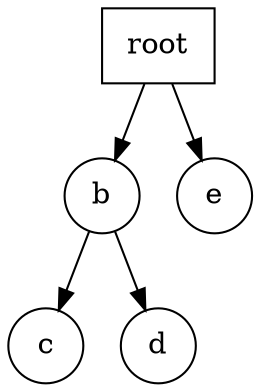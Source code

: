 digraph example {
    node[shape = circle];
    root[shape = box];
    root -> {b; e};
    b -> {c; d};
}